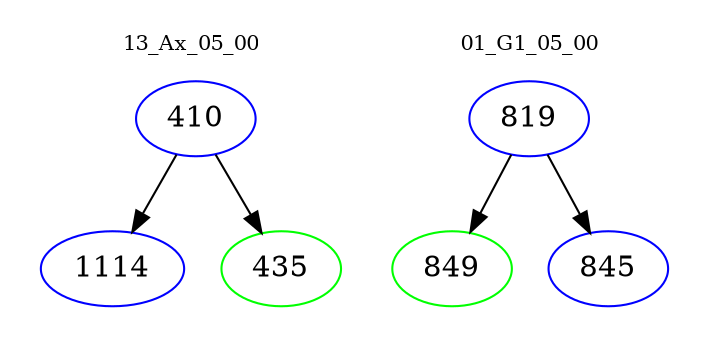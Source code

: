 digraph{
subgraph cluster_0 {
color = white
label = "13_Ax_05_00";
fontsize=10;
T0_410 [label="410", color="blue"]
T0_410 -> T0_1114 [color="black"]
T0_1114 [label="1114", color="blue"]
T0_410 -> T0_435 [color="black"]
T0_435 [label="435", color="green"]
}
subgraph cluster_1 {
color = white
label = "01_G1_05_00";
fontsize=10;
T1_819 [label="819", color="blue"]
T1_819 -> T1_849 [color="black"]
T1_849 [label="849", color="green"]
T1_819 -> T1_845 [color="black"]
T1_845 [label="845", color="blue"]
}
}
